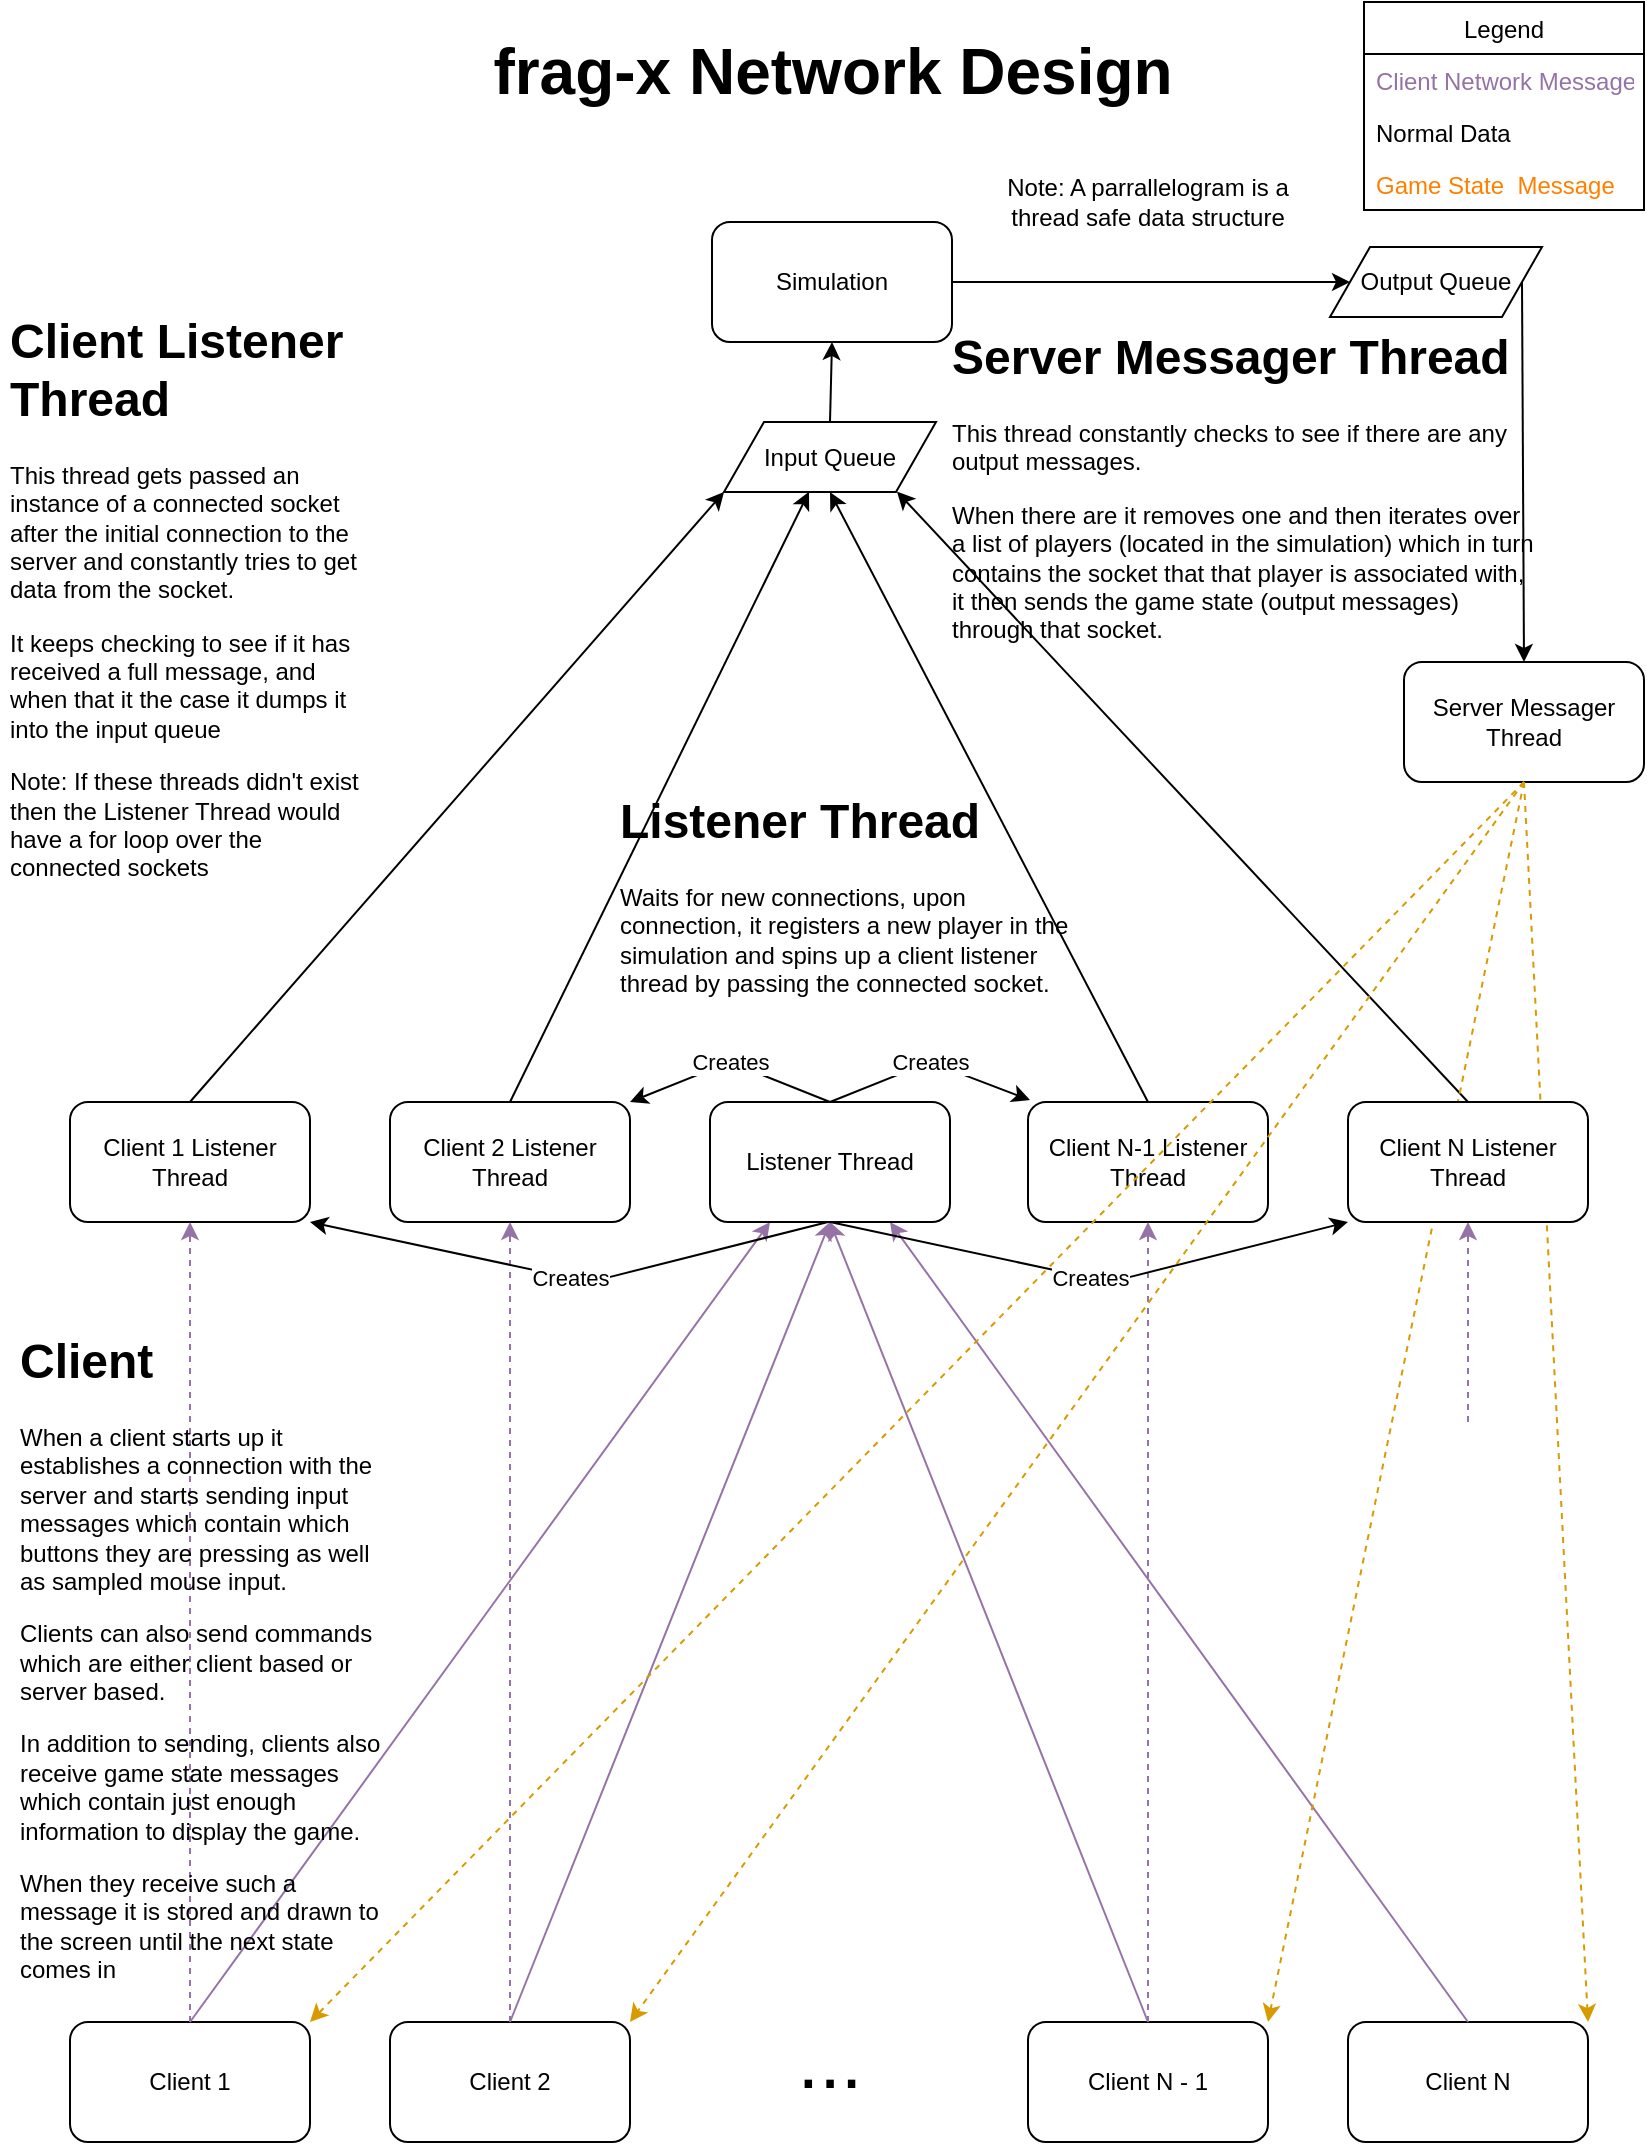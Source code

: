 <mxfile version="14.9.8" type="device"><diagram id="C5RBs43oDa-KdzZeNtuy" name="Page-1"><mxGraphModel dx="868" dy="406" grid="1" gridSize="10" guides="1" tooltips="1" connect="1" arrows="1" fold="1" page="1" pageScale="1" pageWidth="827" pageHeight="1169" math="0" shadow="0"><root><mxCell id="WIyWlLk6GJQsqaUBKTNV-0"/><mxCell id="WIyWlLk6GJQsqaUBKTNV-1" parent="WIyWlLk6GJQsqaUBKTNV-0"/><mxCell id="qj38xPrtQmlAeDG5ss8P-0" value="Simulation" style="rounded=1;whiteSpace=wrap;html=1;" vertex="1" parent="WIyWlLk6GJQsqaUBKTNV-1"><mxGeometry x="361" y="110" width="120" height="60" as="geometry"/></mxCell><mxCell id="qj38xPrtQmlAeDG5ss8P-3" value="Client 1" style="rounded=1;whiteSpace=wrap;html=1;" vertex="1" parent="WIyWlLk6GJQsqaUBKTNV-1"><mxGeometry x="40" y="1010" width="120" height="60" as="geometry"/></mxCell><mxCell id="qj38xPrtQmlAeDG5ss8P-4" value="Client 2" style="rounded=1;whiteSpace=wrap;html=1;" vertex="1" parent="WIyWlLk6GJQsqaUBKTNV-1"><mxGeometry x="200" y="1010" width="120" height="60" as="geometry"/></mxCell><mxCell id="qj38xPrtQmlAeDG5ss8P-5" value="Client N - 1" style="rounded=1;whiteSpace=wrap;html=1;" vertex="1" parent="WIyWlLk6GJQsqaUBKTNV-1"><mxGeometry x="519" y="1010" width="120" height="60" as="geometry"/></mxCell><mxCell id="qj38xPrtQmlAeDG5ss8P-6" value="Client N" style="rounded=1;whiteSpace=wrap;html=1;" vertex="1" parent="WIyWlLk6GJQsqaUBKTNV-1"><mxGeometry x="679" y="1010" width="120" height="60" as="geometry"/></mxCell><mxCell id="qj38xPrtQmlAeDG5ss8P-7" value="&lt;font style=&quot;font-size: 39px&quot;&gt;...&lt;/font&gt;" style="text;html=1;strokeColor=none;fillColor=none;align=center;verticalAlign=middle;whiteSpace=wrap;rounded=0;" vertex="1" parent="WIyWlLk6GJQsqaUBKTNV-1"><mxGeometry x="400" y="1020" width="40" height="20" as="geometry"/></mxCell><mxCell id="qj38xPrtQmlAeDG5ss8P-10" value="" style="endArrow=classic;startArrow=none;html=1;entryX=0.25;entryY=1;entryDx=0;entryDy=0;fillColor=#e1d5e7;strokeColor=#9673a6;startFill=0;exitX=0.5;exitY=0;exitDx=0;exitDy=0;" edge="1" parent="WIyWlLk6GJQsqaUBKTNV-1" source="qj38xPrtQmlAeDG5ss8P-3" target="qj38xPrtQmlAeDG5ss8P-1"><mxGeometry width="50" height="50" relative="1" as="geometry"><mxPoint x="140" y="820" as="sourcePoint"/><mxPoint x="340" y="720" as="targetPoint"/></mxGeometry></mxCell><mxCell id="qj38xPrtQmlAeDG5ss8P-11" value="" style="endArrow=classic;startArrow=none;html=1;entryX=0.75;entryY=1;entryDx=0;entryDy=0;exitX=0.5;exitY=0;exitDx=0;exitDy=0;fillColor=#e1d5e7;strokeColor=#9673a6;startFill=0;" edge="1" parent="WIyWlLk6GJQsqaUBKTNV-1" source="qj38xPrtQmlAeDG5ss8P-6" target="qj38xPrtQmlAeDG5ss8P-1"><mxGeometry width="50" height="50" relative="1" as="geometry"><mxPoint x="589" y="830" as="sourcePoint"/><mxPoint x="490" y="670" as="targetPoint"/></mxGeometry></mxCell><mxCell id="qj38xPrtQmlAeDG5ss8P-12" value="" style="endArrow=classic;startArrow=none;html=1;entryX=0.5;entryY=1;entryDx=0;entryDy=0;fillColor=#e1d5e7;strokeColor=#9673a6;startFill=0;exitX=0.5;exitY=0;exitDx=0;exitDy=0;" edge="1" parent="WIyWlLk6GJQsqaUBKTNV-1" source="qj38xPrtQmlAeDG5ss8P-4" target="qj38xPrtQmlAeDG5ss8P-1"><mxGeometry width="50" height="50" relative="1" as="geometry"><mxPoint x="300" y="820" as="sourcePoint"/><mxPoint x="350" y="770" as="targetPoint"/></mxGeometry></mxCell><mxCell id="qj38xPrtQmlAeDG5ss8P-13" value="" style="endArrow=classic;startArrow=none;html=1;entryX=0.5;entryY=1;entryDx=0;entryDy=0;exitX=0.5;exitY=0;exitDx=0;exitDy=0;fillColor=#e1d5e7;strokeColor=#9673a6;startFill=0;" edge="1" parent="WIyWlLk6GJQsqaUBKTNV-1" source="qj38xPrtQmlAeDG5ss8P-5" target="qj38xPrtQmlAeDG5ss8P-1"><mxGeometry width="50" height="50" relative="1" as="geometry"><mxPoint x="160" y="840" as="sourcePoint"/><mxPoint x="380" y="680" as="targetPoint"/></mxGeometry></mxCell><mxCell id="qj38xPrtQmlAeDG5ss8P-14" value="Client 1 Listener Thread" style="rounded=1;whiteSpace=wrap;html=1;" vertex="1" parent="WIyWlLk6GJQsqaUBKTNV-1"><mxGeometry x="40" y="550" width="120" height="60" as="geometry"/></mxCell><mxCell id="qj38xPrtQmlAeDG5ss8P-15" value="Client 2 Listener Thread" style="rounded=1;whiteSpace=wrap;html=1;" vertex="1" parent="WIyWlLk6GJQsqaUBKTNV-1"><mxGeometry x="200" y="550" width="120" height="60" as="geometry"/></mxCell><mxCell id="qj38xPrtQmlAeDG5ss8P-16" value="Client N-1 Listener Thread" style="rounded=1;whiteSpace=wrap;html=1;" vertex="1" parent="WIyWlLk6GJQsqaUBKTNV-1"><mxGeometry x="519" y="550" width="120" height="60" as="geometry"/></mxCell><mxCell id="qj38xPrtQmlAeDG5ss8P-25" value="" style="endArrow=classic;dashed=1;html=1;exitX=0.5;exitY=0;exitDx=0;exitDy=0;entryX=0.5;entryY=1;entryDx=0;entryDy=0;fillColor=#e1d5e7;strokeColor=#9673a6;startArrow=none;startFill=0;endFill=1;" edge="1" parent="WIyWlLk6GJQsqaUBKTNV-1" source="qj38xPrtQmlAeDG5ss8P-3" target="qj38xPrtQmlAeDG5ss8P-14"><mxGeometry width="50" height="50" relative="1" as="geometry"><mxPoint x="317" y="690" as="sourcePoint"/><mxPoint x="367" y="640" as="targetPoint"/></mxGeometry></mxCell><mxCell id="qj38xPrtQmlAeDG5ss8P-29" value="" style="endArrow=classic;dashed=1;html=1;exitX=0.5;exitY=0;exitDx=0;exitDy=0;entryX=0.5;entryY=1;entryDx=0;entryDy=0;startArrow=none;startFill=0;endFill=1;fillColor=#e1d5e7;strokeColor=#9673a6;" edge="1" parent="WIyWlLk6GJQsqaUBKTNV-1" source="qj38xPrtQmlAeDG5ss8P-4" target="qj38xPrtQmlAeDG5ss8P-15"><mxGeometry width="50" height="50" relative="1" as="geometry"><mxPoint x="247" y="850" as="sourcePoint"/><mxPoint x="247" y="510" as="targetPoint"/></mxGeometry></mxCell><mxCell id="qj38xPrtQmlAeDG5ss8P-30" value="" style="endArrow=classic;dashed=1;html=1;exitX=0.5;exitY=0;exitDx=0;exitDy=0;entryX=0.5;entryY=1;entryDx=0;entryDy=0;fillColor=#e1d5e7;strokeColor=#9673a6;startArrow=none;startFill=0;endFill=1;" edge="1" parent="WIyWlLk6GJQsqaUBKTNV-1" source="qj38xPrtQmlAeDG5ss8P-5" target="qj38xPrtQmlAeDG5ss8P-16"><mxGeometry width="50" height="50" relative="1" as="geometry"><mxPoint x="219" y="860" as="sourcePoint"/><mxPoint x="219" y="520" as="targetPoint"/></mxGeometry></mxCell><mxCell id="qj38xPrtQmlAeDG5ss8P-31" value="" style="endArrow=classic;dashed=1;html=1;entryX=0.5;entryY=1;entryDx=0;entryDy=0;fillColor=#e1d5e7;strokeColor=#9673a6;startArrow=none;startFill=0;endFill=1;" edge="1" parent="WIyWlLk6GJQsqaUBKTNV-1" target="qj38xPrtQmlAeDG5ss8P-17"><mxGeometry width="50" height="50" relative="1" as="geometry"><mxPoint x="739" y="710" as="sourcePoint"/><mxPoint x="229" y="420" as="targetPoint"/></mxGeometry></mxCell><mxCell id="qj38xPrtQmlAeDG5ss8P-32" value="&lt;h1&gt;Client Listener Thread&lt;br&gt;&lt;/h1&gt;&lt;p&gt;This thread gets passed an instance of a connected socket after the initial connection to the server and constantly tries to get data from the socket. &lt;br&gt;&lt;/p&gt;&lt;p&gt;It keeps checking to see if it has received a full message, and when that it the case it dumps it into the input queue&lt;/p&gt;&lt;p&gt;Note: If these threads didn't exist then the Listener Thread would have a for loop over the connected sockets&lt;br&gt;&lt;/p&gt;&lt;p&gt;&lt;br&gt;&lt;/p&gt;&lt;p&gt;&lt;br&gt;&lt;/p&gt;" style="text;html=1;strokeColor=none;fillColor=none;spacing=5;spacingTop=-20;whiteSpace=wrap;overflow=hidden;rounded=0;" vertex="1" parent="WIyWlLk6GJQsqaUBKTNV-1"><mxGeometry x="5" y="150" width="190" height="295" as="geometry"/></mxCell><mxCell id="qj38xPrtQmlAeDG5ss8P-33" value="Legend" style="swimlane;fontStyle=0;childLayout=stackLayout;horizontal=1;startSize=26;horizontalStack=0;resizeParent=1;resizeParentMax=0;resizeLast=0;collapsible=1;marginBottom=0;" vertex="1" parent="WIyWlLk6GJQsqaUBKTNV-1"><mxGeometry x="687" width="140" height="104" as="geometry"/></mxCell><mxCell id="qj38xPrtQmlAeDG5ss8P-34" value="Client Network Message" style="text;strokeColor=none;fillColor=none;align=left;verticalAlign=top;spacingLeft=4;spacingRight=4;overflow=hidden;rotatable=0;points=[[0,0.5],[1,0.5]];portConstraint=eastwest;fontColor=#9673A6;" vertex="1" parent="qj38xPrtQmlAeDG5ss8P-33"><mxGeometry y="26" width="140" height="26" as="geometry"/></mxCell><mxCell id="qj38xPrtQmlAeDG5ss8P-35" value="Normal Data" style="text;strokeColor=none;fillColor=none;align=left;verticalAlign=top;spacingLeft=4;spacingRight=4;overflow=hidden;rotatable=0;points=[[0,0.5],[1,0.5]];portConstraint=eastwest;" vertex="1" parent="qj38xPrtQmlAeDG5ss8P-33"><mxGeometry y="52" width="140" height="26" as="geometry"/></mxCell><mxCell id="qj38xPrtQmlAeDG5ss8P-36" value="Game State  Message&#xA;" style="text;strokeColor=none;fillColor=none;align=left;verticalAlign=top;spacingLeft=4;spacingRight=4;overflow=hidden;rotatable=0;points=[[0,0.5],[1,0.5]];portConstraint=eastwest;fontColor=#FF8000;" vertex="1" parent="qj38xPrtQmlAeDG5ss8P-33"><mxGeometry y="78" width="140" height="26" as="geometry"/></mxCell><mxCell id="qj38xPrtQmlAeDG5ss8P-39" value="Server Messager Thread" style="rounded=1;whiteSpace=wrap;html=1;" vertex="1" parent="WIyWlLk6GJQsqaUBKTNV-1"><mxGeometry x="707" y="330" width="120" height="60" as="geometry"/></mxCell><mxCell id="qj38xPrtQmlAeDG5ss8P-40" value="" style="endArrow=classic;html=1;fontColor=#000000;entryX=0.5;entryY=0;entryDx=0;entryDy=0;exitX=1;exitY=0.5;exitDx=0;exitDy=0;" edge="1" parent="WIyWlLk6GJQsqaUBKTNV-1" source="qj38xPrtQmlAeDG5ss8P-48" target="qj38xPrtQmlAeDG5ss8P-39"><mxGeometry width="50" height="50" relative="1" as="geometry"><mxPoint x="584" y="140" as="sourcePoint"/><mxPoint x="500" y="240" as="targetPoint"/></mxGeometry></mxCell><mxCell id="qj38xPrtQmlAeDG5ss8P-41" value="" style="endArrow=classic;html=1;fontColor=#000000;entryX=0.401;entryY=0.995;entryDx=0;entryDy=0;entryPerimeter=0;exitX=0.5;exitY=0;exitDx=0;exitDy=0;" edge="1" parent="WIyWlLk6GJQsqaUBKTNV-1" source="qj38xPrtQmlAeDG5ss8P-15" target="qj38xPrtQmlAeDG5ss8P-46"><mxGeometry width="50" height="50" relative="1" as="geometry"><mxPoint x="292" y="350" as="sourcePoint"/><mxPoint x="413" y="300" as="targetPoint"/></mxGeometry></mxCell><mxCell id="qj38xPrtQmlAeDG5ss8P-42" value="" style="endArrow=classic;html=1;fontColor=#000000;entryX=0;entryY=1;entryDx=0;entryDy=0;exitX=0.5;exitY=0;exitDx=0;exitDy=0;" edge="1" parent="WIyWlLk6GJQsqaUBKTNV-1" source="qj38xPrtQmlAeDG5ss8P-14" target="qj38xPrtQmlAeDG5ss8P-46"><mxGeometry width="50" height="50" relative="1" as="geometry"><mxPoint x="140" y="360" as="sourcePoint"/><mxPoint x="389" y="295" as="targetPoint"/></mxGeometry></mxCell><mxCell id="qj38xPrtQmlAeDG5ss8P-43" value="" style="endArrow=classic;html=1;fontColor=#000000;entryX=0.5;entryY=1;entryDx=0;entryDy=0;exitX=0.5;exitY=0;exitDx=0;exitDy=0;" edge="1" parent="WIyWlLk6GJQsqaUBKTNV-1" source="qj38xPrtQmlAeDG5ss8P-16" target="qj38xPrtQmlAeDG5ss8P-46"><mxGeometry width="50" height="50" relative="1" as="geometry"><mxPoint x="540" y="340" as="sourcePoint"/><mxPoint x="421" y="310" as="targetPoint"/></mxGeometry></mxCell><mxCell id="qj38xPrtQmlAeDG5ss8P-44" value="" style="endArrow=classic;html=1;fontColor=#000000;entryX=0.816;entryY=0.995;entryDx=0;entryDy=0;exitX=0.5;exitY=0;exitDx=0;exitDy=0;entryPerimeter=0;" edge="1" parent="WIyWlLk6GJQsqaUBKTNV-1" source="qj38xPrtQmlAeDG5ss8P-17" target="qj38xPrtQmlAeDG5ss8P-46"><mxGeometry width="50" height="50" relative="1" as="geometry"><mxPoint x="330" y="390" as="sourcePoint"/><mxPoint x="453" y="295" as="targetPoint"/></mxGeometry></mxCell><mxCell id="qj38xPrtQmlAeDG5ss8P-46" value="Input Queue" style="shape=parallelogram;perimeter=parallelogramPerimeter;whiteSpace=wrap;html=1;fixedSize=1;fontColor=#000000;" vertex="1" parent="WIyWlLk6GJQsqaUBKTNV-1"><mxGeometry x="367" y="210" width="106" height="35" as="geometry"/></mxCell><mxCell id="qj38xPrtQmlAeDG5ss8P-47" value="" style="endArrow=classic;html=1;fontColor=#000000;entryX=0.5;entryY=1;entryDx=0;entryDy=0;exitX=0.5;exitY=0;exitDx=0;exitDy=0;" edge="1" parent="WIyWlLk6GJQsqaUBKTNV-1" source="qj38xPrtQmlAeDG5ss8P-46" target="qj38xPrtQmlAeDG5ss8P-0"><mxGeometry width="50" height="50" relative="1" as="geometry"><mxPoint x="330" y="290" as="sourcePoint"/><mxPoint x="380" y="240" as="targetPoint"/></mxGeometry></mxCell><mxCell id="qj38xPrtQmlAeDG5ss8P-48" value="Output Queue" style="shape=parallelogram;perimeter=parallelogramPerimeter;whiteSpace=wrap;html=1;fixedSize=1;fontColor=#000000;" vertex="1" parent="WIyWlLk6GJQsqaUBKTNV-1"><mxGeometry x="670" y="122.5" width="106" height="35" as="geometry"/></mxCell><mxCell id="qj38xPrtQmlAeDG5ss8P-49" value="Note: A parrallelogram is a thread safe data structure" style="text;html=1;strokeColor=none;fillColor=none;align=center;verticalAlign=middle;whiteSpace=wrap;rounded=0;" vertex="1" parent="WIyWlLk6GJQsqaUBKTNV-1"><mxGeometry x="494" y="90" width="170" height="20" as="geometry"/></mxCell><mxCell id="qj38xPrtQmlAeDG5ss8P-51" value="" style="endArrow=classic;dashed=1;html=1;exitX=0.5;exitY=1;exitDx=0;exitDy=0;fillColor=#ffe6cc;strokeColor=#d79b00;startArrow=none;startFill=0;endFill=1;entryX=1;entryY=0;entryDx=0;entryDy=0;" edge="1" parent="WIyWlLk6GJQsqaUBKTNV-1" source="qj38xPrtQmlAeDG5ss8P-39" target="qj38xPrtQmlAeDG5ss8P-3"><mxGeometry width="50" height="50" relative="1" as="geometry"><mxPoint x="150" y="730" as="sourcePoint"/><mxPoint x="200" y="700" as="targetPoint"/></mxGeometry></mxCell><mxCell id="qj38xPrtQmlAeDG5ss8P-52" value="" style="endArrow=classic;dashed=1;html=1;exitX=0.5;exitY=1;exitDx=0;exitDy=0;fillColor=#ffe6cc;strokeColor=#d79b00;startArrow=none;startFill=0;endFill=1;entryX=1;entryY=0;entryDx=0;entryDy=0;" edge="1" parent="WIyWlLk6GJQsqaUBKTNV-1" source="qj38xPrtQmlAeDG5ss8P-39" target="qj38xPrtQmlAeDG5ss8P-4"><mxGeometry width="50" height="50" relative="1" as="geometry"><mxPoint x="740" y="310" as="sourcePoint"/><mxPoint x="210" y="730" as="targetPoint"/></mxGeometry></mxCell><mxCell id="qj38xPrtQmlAeDG5ss8P-53" value="" style="endArrow=classic;dashed=1;html=1;exitX=0.5;exitY=1;exitDx=0;exitDy=0;fillColor=#ffe6cc;strokeColor=#d79b00;startArrow=none;startFill=0;endFill=1;entryX=1;entryY=0;entryDx=0;entryDy=0;" edge="1" parent="WIyWlLk6GJQsqaUBKTNV-1" source="qj38xPrtQmlAeDG5ss8P-39" target="qj38xPrtQmlAeDG5ss8P-5"><mxGeometry width="50" height="50" relative="1" as="geometry"><mxPoint x="740" y="310" as="sourcePoint"/><mxPoint x="370.0" y="730" as="targetPoint"/></mxGeometry></mxCell><mxCell id="qj38xPrtQmlAeDG5ss8P-54" value="" style="endArrow=classic;dashed=1;html=1;exitX=0.5;exitY=1;exitDx=0;exitDy=0;fillColor=#ffe6cc;strokeColor=#d79b00;startArrow=none;startFill=0;endFill=1;entryX=1;entryY=0;entryDx=0;entryDy=0;" edge="1" parent="WIyWlLk6GJQsqaUBKTNV-1" source="qj38xPrtQmlAeDG5ss8P-39" target="qj38xPrtQmlAeDG5ss8P-6"><mxGeometry width="50" height="50" relative="1" as="geometry"><mxPoint x="740" y="310" as="sourcePoint"/><mxPoint x="610" y="730" as="targetPoint"/></mxGeometry></mxCell><mxCell id="qj38xPrtQmlAeDG5ss8P-17" value="Client N Listener Thread" style="rounded=1;whiteSpace=wrap;html=1;" vertex="1" parent="WIyWlLk6GJQsqaUBKTNV-1"><mxGeometry x="679" y="550" width="120" height="60" as="geometry"/></mxCell><mxCell id="qj38xPrtQmlAeDG5ss8P-1" value="Listener Thread" style="rounded=1;whiteSpace=wrap;html=1;" vertex="1" parent="WIyWlLk6GJQsqaUBKTNV-1"><mxGeometry x="360" y="550" width="120" height="60" as="geometry"/></mxCell><mxCell id="qj38xPrtQmlAeDG5ss8P-55" value="" style="endArrow=classic;html=1;fontColor=#000000;exitX=1;exitY=0.5;exitDx=0;exitDy=0;entryX=0;entryY=0.5;entryDx=0;entryDy=0;" edge="1" parent="WIyWlLk6GJQsqaUBKTNV-1" source="qj38xPrtQmlAeDG5ss8P-0" target="qj38xPrtQmlAeDG5ss8P-48"><mxGeometry width="50" height="50" relative="1" as="geometry"><mxPoint x="590" y="240" as="sourcePoint"/><mxPoint x="640" y="190" as="targetPoint"/></mxGeometry></mxCell><mxCell id="qj38xPrtQmlAeDG5ss8P-57" value="&lt;h1&gt;Listener Thread&lt;br&gt;&lt;/h1&gt;&lt;p&gt;Waits for new connections, upon connection, it registers a new player in the simulation and spins up a client listener thread by passing the connected socket.&lt;br&gt;&lt;/p&gt;" style="text;html=1;strokeColor=none;fillColor=none;spacing=5;spacingTop=-20;whiteSpace=wrap;overflow=hidden;rounded=0;fontColor=#000000;" vertex="1" parent="WIyWlLk6GJQsqaUBKTNV-1"><mxGeometry x="310" y="390" width="240" height="140" as="geometry"/></mxCell><mxCell id="qj38xPrtQmlAeDG5ss8P-59" value="" style="endArrow=classic;html=1;fontColor=#000000;exitX=0.5;exitY=0;exitDx=0;exitDy=0;" edge="1" parent="WIyWlLk6GJQsqaUBKTNV-1" source="qj38xPrtQmlAeDG5ss8P-1"><mxGeometry relative="1" as="geometry"><mxPoint x="430" y="520" as="sourcePoint"/><mxPoint x="520" y="549" as="targetPoint"/><Array as="points"><mxPoint x="470" y="530"/></Array></mxGeometry></mxCell><mxCell id="qj38xPrtQmlAeDG5ss8P-60" value="Creates" style="edgeLabel;resizable=0;html=1;align=center;verticalAlign=middle;" connectable="0" vertex="1" parent="qj38xPrtQmlAeDG5ss8P-59"><mxGeometry relative="1" as="geometry"><mxPoint as="offset"/></mxGeometry></mxCell><mxCell id="qj38xPrtQmlAeDG5ss8P-61" value="" style="endArrow=classic;html=1;fontColor=#000000;entryX=1;entryY=0;entryDx=0;entryDy=0;" edge="1" parent="WIyWlLk6GJQsqaUBKTNV-1" target="qj38xPrtQmlAeDG5ss8P-15"><mxGeometry relative="1" as="geometry"><mxPoint x="420" y="550" as="sourcePoint"/><mxPoint x="260" y="550" as="targetPoint"/><Array as="points"><mxPoint x="370" y="530"/></Array></mxGeometry></mxCell><mxCell id="qj38xPrtQmlAeDG5ss8P-62" value="Creates" style="edgeLabel;resizable=0;html=1;align=center;verticalAlign=middle;" connectable="0" vertex="1" parent="qj38xPrtQmlAeDG5ss8P-61"><mxGeometry relative="1" as="geometry"/></mxCell><mxCell id="qj38xPrtQmlAeDG5ss8P-72" value="" style="endArrow=classic;html=1;fontColor=#000000;exitX=0.5;exitY=1;exitDx=0;exitDy=0;entryX=0;entryY=1;entryDx=0;entryDy=0;" edge="1" parent="WIyWlLk6GJQsqaUBKTNV-1" source="qj38xPrtQmlAeDG5ss8P-1" target="qj38xPrtQmlAeDG5ss8P-17"><mxGeometry relative="1" as="geometry"><mxPoint x="430" y="620" as="sourcePoint"/><mxPoint x="589" y="620" as="targetPoint"/><Array as="points"><mxPoint x="560" y="640"/></Array></mxGeometry></mxCell><mxCell id="qj38xPrtQmlAeDG5ss8P-73" value="Creates" style="edgeLabel;resizable=0;html=1;align=center;verticalAlign=middle;" connectable="0" vertex="1" parent="qj38xPrtQmlAeDG5ss8P-72"><mxGeometry relative="1" as="geometry"><mxPoint as="offset"/></mxGeometry></mxCell><mxCell id="qj38xPrtQmlAeDG5ss8P-74" value="" style="endArrow=none;html=1;fontColor=#000000;exitX=1;exitY=1;exitDx=0;exitDy=0;startArrow=classic;startFill=1;endFill=0;" edge="1" parent="WIyWlLk6GJQsqaUBKTNV-1" source="qj38xPrtQmlAeDG5ss8P-14"><mxGeometry relative="1" as="geometry"><mxPoint x="160" y="610" as="sourcePoint"/><mxPoint x="419" y="610" as="targetPoint"/><Array as="points"><mxPoint x="300" y="640"/></Array></mxGeometry></mxCell><mxCell id="qj38xPrtQmlAeDG5ss8P-75" value="Creates" style="edgeLabel;resizable=0;html=1;align=center;verticalAlign=middle;" connectable="0" vertex="1" parent="qj38xPrtQmlAeDG5ss8P-74"><mxGeometry relative="1" as="geometry"><mxPoint as="offset"/></mxGeometry></mxCell><mxCell id="qj38xPrtQmlAeDG5ss8P-77" value="&lt;h1&gt;Client&lt;/h1&gt;&lt;p&gt;When a client starts up it establishes a connection with the server and starts sending input messages which contain which buttons they are pressing as well as sampled mouse input.&lt;/p&gt;&lt;p&gt;Clients can also send commands which are either client based or server based.&lt;/p&gt;&lt;p&gt;In addition to sending, clients also receive game state messages which contain just enough information to display the game. &lt;br&gt;&lt;/p&gt;&lt;p&gt;When they receive such a message it is stored and drawn to the screen until the next state comes in&lt;br&gt;&lt;/p&gt;" style="text;html=1;strokeColor=none;fillColor=none;spacing=5;spacingTop=-20;whiteSpace=wrap;overflow=hidden;rounded=0;fontColor=#000000;" vertex="1" parent="WIyWlLk6GJQsqaUBKTNV-1"><mxGeometry x="10" y="660" width="190" height="340" as="geometry"/></mxCell><mxCell id="qj38xPrtQmlAeDG5ss8P-78" value="&lt;font style=&quot;font-size: 32px&quot;&gt;&lt;b&gt;&lt;font style=&quot;font-size: 32px&quot;&gt;frag-x Network Design&lt;/font&gt;&lt;/b&gt;&lt;/font&gt;" style="text;html=1;strokeColor=none;fillColor=none;align=center;verticalAlign=middle;whiteSpace=wrap;rounded=0;fontColor=#000000;" vertex="1" parent="WIyWlLk6GJQsqaUBKTNV-1"><mxGeometry x="223.5" y="10" width="395" height="50" as="geometry"/></mxCell><mxCell id="qj38xPrtQmlAeDG5ss8P-79" value="&lt;h1&gt;Server Messager Thread&lt;br&gt;&lt;/h1&gt;&lt;p&gt;This thread constantly checks to see if there are any output messages. &lt;br&gt;&lt;/p&gt;&lt;p&gt;When there are it removes one and then iterates over a list of players (located in the simulation) which in turn contains the socket that that player is associated with, it then sends the game state (output messages) through that socket.&lt;br&gt;&lt;/p&gt;" style="text;html=1;strokeColor=none;fillColor=none;spacing=5;spacingTop=-20;whiteSpace=wrap;overflow=hidden;rounded=0;fontColor=#000000;" vertex="1" parent="WIyWlLk6GJQsqaUBKTNV-1"><mxGeometry x="476" y="157.5" width="300" height="172.5" as="geometry"/></mxCell><mxCell id="qj38xPrtQmlAeDG5ss8P-82" style="edgeStyle=orthogonalEdgeStyle;rounded=0;orthogonalLoop=1;jettySize=auto;html=1;exitX=0.5;exitY=1;exitDx=0;exitDy=0;fontColor=#000000;startArrow=classic;startFill=1;endArrow=none;endFill=0;" edge="1" parent="WIyWlLk6GJQsqaUBKTNV-1" source="qj38xPrtQmlAeDG5ss8P-48" target="qj38xPrtQmlAeDG5ss8P-48"><mxGeometry relative="1" as="geometry"/></mxCell></root></mxGraphModel></diagram></mxfile>